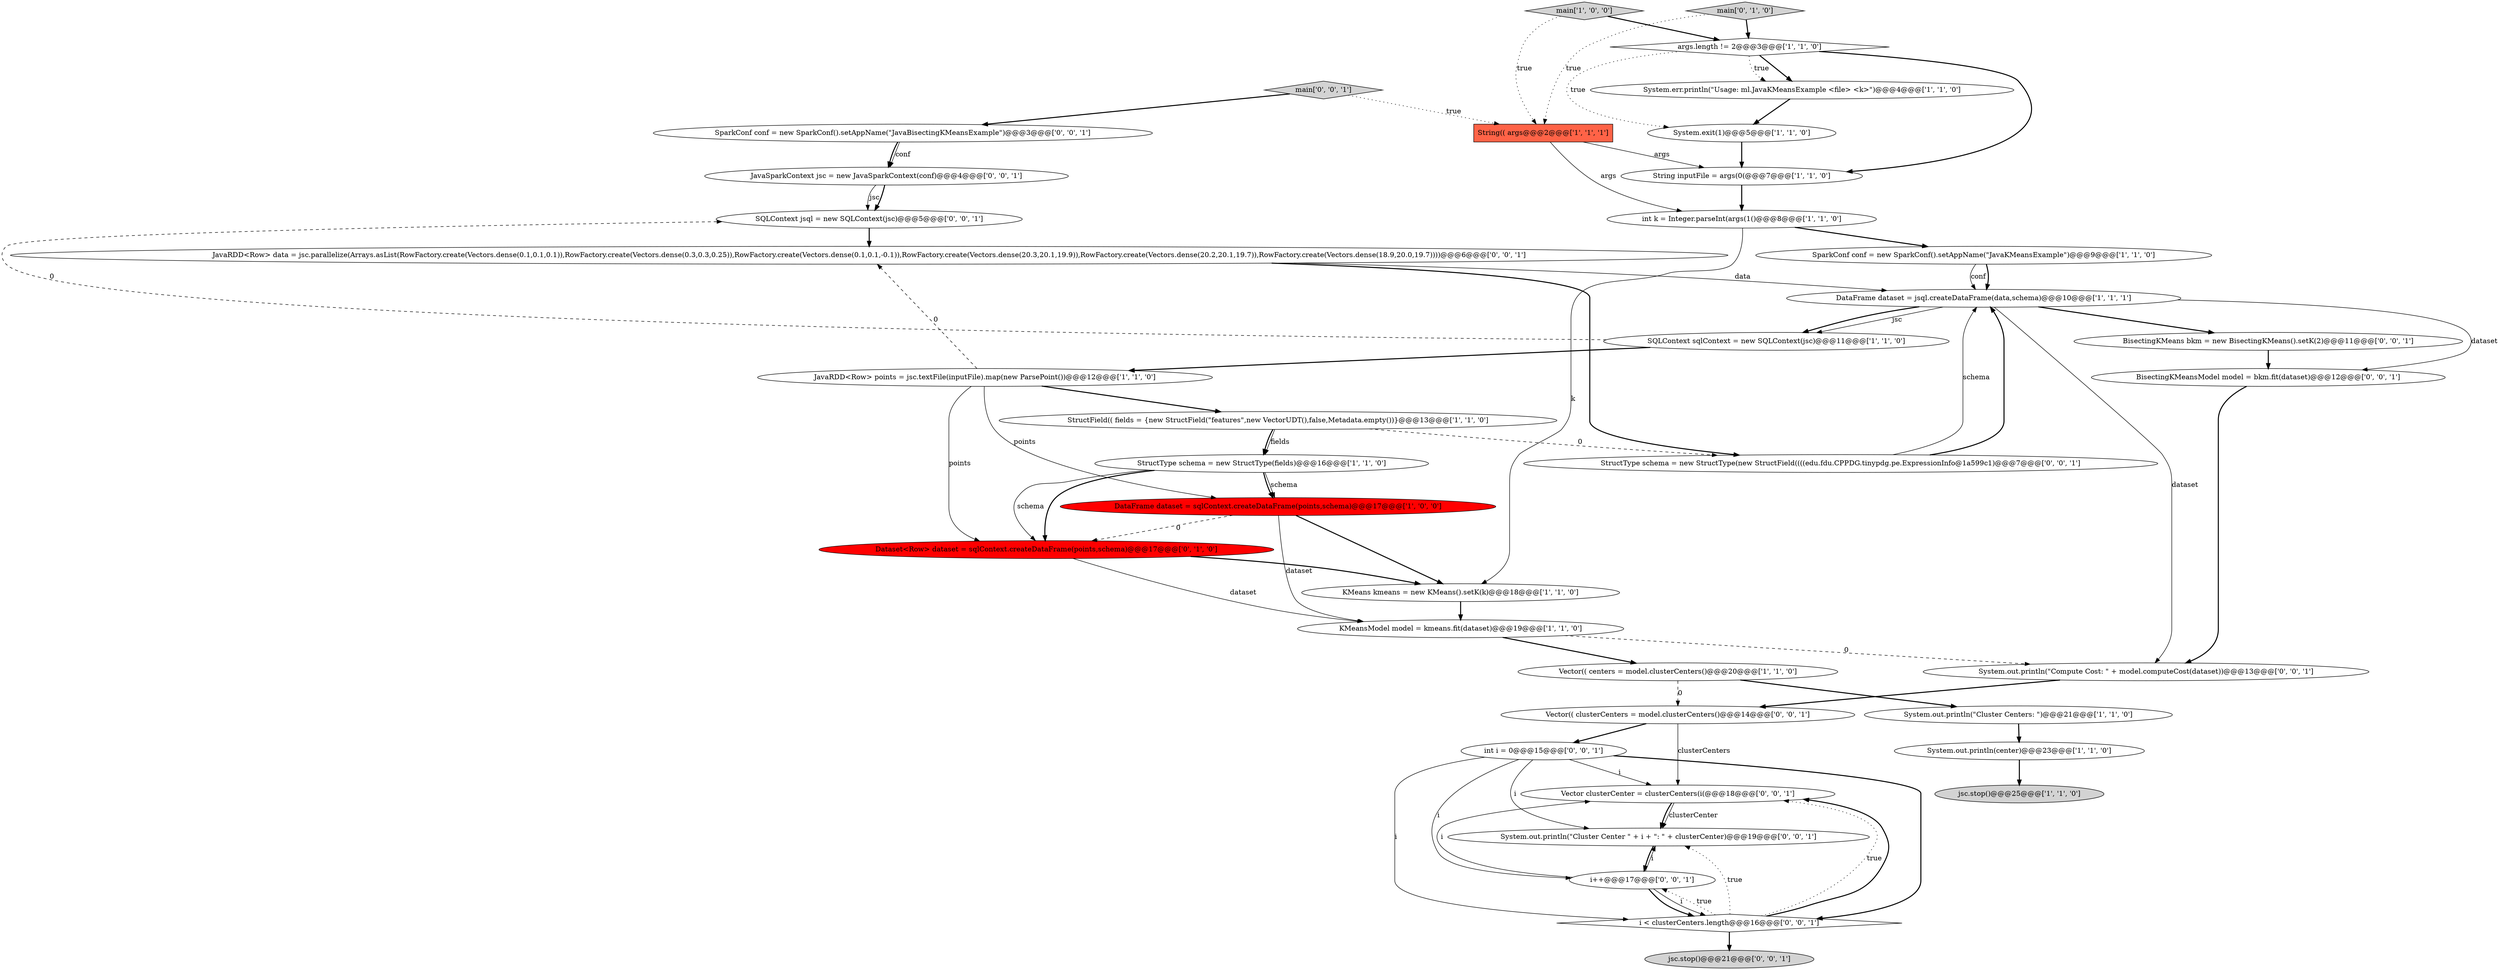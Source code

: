 digraph {
32 [style = filled, label = "JavaSparkContext jsc = new JavaSparkContext(conf)@@@4@@@['0', '0', '1']", fillcolor = white, shape = ellipse image = "AAA0AAABBB3BBB"];
2 [style = filled, label = "DataFrame dataset = jsql.createDataFrame(data,schema)@@@10@@@['1', '1', '1']", fillcolor = white, shape = ellipse image = "AAA0AAABBB1BBB"];
34 [style = filled, label = "Vector clusterCenter = clusterCenters(i(@@@18@@@['0', '0', '1']", fillcolor = white, shape = ellipse image = "AAA0AAABBB3BBB"];
7 [style = filled, label = "int k = Integer.parseInt(args(1()@@@8@@@['1', '1', '0']", fillcolor = white, shape = ellipse image = "AAA0AAABBB1BBB"];
15 [style = filled, label = "System.err.println(\"Usage: ml.JavaKMeansExample <file> <k>\")@@@4@@@['1', '1', '0']", fillcolor = white, shape = ellipse image = "AAA0AAABBB1BBB"];
1 [style = filled, label = "StructType schema = new StructType(fields)@@@16@@@['1', '1', '0']", fillcolor = white, shape = ellipse image = "AAA0AAABBB1BBB"];
20 [style = filled, label = "Dataset<Row> dataset = sqlContext.createDataFrame(points,schema)@@@17@@@['0', '1', '0']", fillcolor = red, shape = ellipse image = "AAA1AAABBB2BBB"];
6 [style = filled, label = "StructField(( fields = {new StructField(\"features\",new VectorUDT(),false,Metadata.empty())}@@@13@@@['1', '1', '0']", fillcolor = white, shape = ellipse image = "AAA0AAABBB1BBB"];
24 [style = filled, label = "SQLContext jsql = new SQLContext(jsc)@@@5@@@['0', '0', '1']", fillcolor = white, shape = ellipse image = "AAA0AAABBB3BBB"];
17 [style = filled, label = "System.exit(1)@@@5@@@['1', '1', '0']", fillcolor = white, shape = ellipse image = "AAA0AAABBB1BBB"];
29 [style = filled, label = "int i = 0@@@15@@@['0', '0', '1']", fillcolor = white, shape = ellipse image = "AAA0AAABBB3BBB"];
37 [style = filled, label = "i++@@@17@@@['0', '0', '1']", fillcolor = white, shape = ellipse image = "AAA0AAABBB3BBB"];
22 [style = filled, label = "JavaRDD<Row> data = jsc.parallelize(Arrays.asList(RowFactory.create(Vectors.dense(0.1,0.1,0.1)),RowFactory.create(Vectors.dense(0.3,0.3,0.25)),RowFactory.create(Vectors.dense(0.1,0.1,-0.1)),RowFactory.create(Vectors.dense(20.3,20.1,19.9)),RowFactory.create(Vectors.dense(20.2,20.1,19.7)),RowFactory.create(Vectors.dense(18.9,20.0,19.7))))@@@6@@@['0', '0', '1']", fillcolor = white, shape = ellipse image = "AAA0AAABBB3BBB"];
16 [style = filled, label = "System.out.println(center)@@@23@@@['1', '1', '0']", fillcolor = white, shape = ellipse image = "AAA0AAABBB1BBB"];
36 [style = filled, label = "SparkConf conf = new SparkConf().setAppName(\"JavaBisectingKMeansExample\")@@@3@@@['0', '0', '1']", fillcolor = white, shape = ellipse image = "AAA0AAABBB3BBB"];
19 [style = filled, label = "SparkConf conf = new SparkConf().setAppName(\"JavaKMeansExample\")@@@9@@@['1', '1', '0']", fillcolor = white, shape = ellipse image = "AAA0AAABBB1BBB"];
18 [style = filled, label = "String inputFile = args(0(@@@7@@@['1', '1', '0']", fillcolor = white, shape = ellipse image = "AAA0AAABBB1BBB"];
3 [style = filled, label = "KMeans kmeans = new KMeans().setK(k)@@@18@@@['1', '1', '0']", fillcolor = white, shape = ellipse image = "AAA0AAABBB1BBB"];
9 [style = filled, label = "SQLContext sqlContext = new SQLContext(jsc)@@@11@@@['1', '1', '0']", fillcolor = white, shape = ellipse image = "AAA0AAABBB1BBB"];
14 [style = filled, label = "DataFrame dataset = sqlContext.createDataFrame(points,schema)@@@17@@@['1', '0', '0']", fillcolor = red, shape = ellipse image = "AAA1AAABBB1BBB"];
33 [style = filled, label = "BisectingKMeansModel model = bkm.fit(dataset)@@@12@@@['0', '0', '1']", fillcolor = white, shape = ellipse image = "AAA0AAABBB3BBB"];
27 [style = filled, label = "System.out.println(\"Compute Cost: \" + model.computeCost(dataset))@@@13@@@['0', '0', '1']", fillcolor = white, shape = ellipse image = "AAA0AAABBB3BBB"];
8 [style = filled, label = "System.out.println(\"Cluster Centers: \")@@@21@@@['1', '1', '0']", fillcolor = white, shape = ellipse image = "AAA0AAABBB1BBB"];
10 [style = filled, label = "KMeansModel model = kmeans.fit(dataset)@@@19@@@['1', '1', '0']", fillcolor = white, shape = ellipse image = "AAA0AAABBB1BBB"];
25 [style = filled, label = "Vector(( clusterCenters = model.clusterCenters()@@@14@@@['0', '0', '1']", fillcolor = white, shape = ellipse image = "AAA0AAABBB3BBB"];
11 [style = filled, label = "main['1', '0', '0']", fillcolor = lightgray, shape = diamond image = "AAA0AAABBB1BBB"];
0 [style = filled, label = "jsc.stop()@@@25@@@['1', '1', '0']", fillcolor = lightgray, shape = ellipse image = "AAA0AAABBB1BBB"];
23 [style = filled, label = "StructType schema = new StructType(new StructField((((edu.fdu.CPPDG.tinypdg.pe.ExpressionInfo@1a599c1)@@@7@@@['0', '0', '1']", fillcolor = white, shape = ellipse image = "AAA0AAABBB3BBB"];
5 [style = filled, label = "Vector(( centers = model.clusterCenters()@@@20@@@['1', '1', '0']", fillcolor = white, shape = ellipse image = "AAA0AAABBB1BBB"];
28 [style = filled, label = "BisectingKMeans bkm = new BisectingKMeans().setK(2)@@@11@@@['0', '0', '1']", fillcolor = white, shape = ellipse image = "AAA0AAABBB3BBB"];
13 [style = filled, label = "JavaRDD<Row> points = jsc.textFile(inputFile).map(new ParsePoint())@@@12@@@['1', '1', '0']", fillcolor = white, shape = ellipse image = "AAA0AAABBB1BBB"];
4 [style = filled, label = "args.length != 2@@@3@@@['1', '1', '0']", fillcolor = white, shape = diamond image = "AAA0AAABBB1BBB"];
12 [style = filled, label = "String(( args@@@2@@@['1', '1', '1']", fillcolor = tomato, shape = box image = "AAA0AAABBB1BBB"];
21 [style = filled, label = "main['0', '1', '0']", fillcolor = lightgray, shape = diamond image = "AAA0AAABBB2BBB"];
26 [style = filled, label = "i < clusterCenters.length@@@16@@@['0', '0', '1']", fillcolor = white, shape = diamond image = "AAA0AAABBB3BBB"];
30 [style = filled, label = "jsc.stop()@@@21@@@['0', '0', '1']", fillcolor = lightgray, shape = ellipse image = "AAA0AAABBB3BBB"];
35 [style = filled, label = "main['0', '0', '1']", fillcolor = lightgray, shape = diamond image = "AAA0AAABBB3BBB"];
31 [style = filled, label = "System.out.println(\"Cluster Center \" + i + \": \" + clusterCenter)@@@19@@@['0', '0', '1']", fillcolor = white, shape = ellipse image = "AAA0AAABBB3BBB"];
14->3 [style = bold, label=""];
22->2 [style = solid, label="data"];
21->12 [style = dotted, label="true"];
5->8 [style = bold, label=""];
12->18 [style = solid, label="args"];
7->3 [style = solid, label="k"];
8->16 [style = bold, label=""];
16->0 [style = bold, label=""];
31->37 [style = bold, label=""];
37->26 [style = bold, label=""];
13->20 [style = solid, label="points"];
26->37 [style = dotted, label="true"];
9->24 [style = dashed, label="0"];
26->34 [style = dotted, label="true"];
2->9 [style = solid, label="jsc"];
13->14 [style = solid, label="points"];
11->12 [style = dotted, label="true"];
29->31 [style = solid, label="i"];
4->15 [style = bold, label=""];
11->4 [style = bold, label=""];
26->34 [style = bold, label=""];
10->27 [style = dashed, label="0"];
1->20 [style = bold, label=""];
14->20 [style = dashed, label="0"];
36->32 [style = bold, label=""];
37->26 [style = solid, label="i"];
34->31 [style = bold, label=""];
4->18 [style = bold, label=""];
5->25 [style = dashed, label="0"];
20->3 [style = bold, label=""];
2->27 [style = solid, label="dataset"];
4->15 [style = dotted, label="true"];
14->10 [style = solid, label="dataset"];
20->10 [style = solid, label="dataset"];
32->24 [style = solid, label="jsc"];
29->26 [style = solid, label="i"];
35->12 [style = dotted, label="true"];
19->2 [style = bold, label=""];
2->9 [style = bold, label=""];
24->22 [style = bold, label=""];
22->23 [style = bold, label=""];
33->27 [style = bold, label=""];
36->32 [style = solid, label="conf"];
1->14 [style = solid, label="schema"];
34->31 [style = solid, label="clusterCenter"];
2->33 [style = solid, label="dataset"];
29->26 [style = bold, label=""];
26->30 [style = bold, label=""];
6->1 [style = bold, label=""];
6->1 [style = solid, label="fields"];
26->31 [style = dotted, label="true"];
15->17 [style = bold, label=""];
3->10 [style = bold, label=""];
25->34 [style = solid, label="clusterCenters"];
29->37 [style = solid, label="i"];
10->5 [style = bold, label=""];
28->33 [style = bold, label=""];
12->7 [style = solid, label="args"];
37->31 [style = solid, label="i"];
6->23 [style = dashed, label="0"];
23->2 [style = solid, label="schema"];
25->29 [style = bold, label=""];
29->34 [style = solid, label="i"];
1->14 [style = bold, label=""];
21->4 [style = bold, label=""];
23->2 [style = bold, label=""];
37->34 [style = solid, label="i"];
13->6 [style = bold, label=""];
18->7 [style = bold, label=""];
19->2 [style = solid, label="conf"];
35->36 [style = bold, label=""];
4->17 [style = dotted, label="true"];
32->24 [style = bold, label=""];
7->19 [style = bold, label=""];
2->28 [style = bold, label=""];
27->25 [style = bold, label=""];
13->22 [style = dashed, label="0"];
17->18 [style = bold, label=""];
1->20 [style = solid, label="schema"];
9->13 [style = bold, label=""];
}
